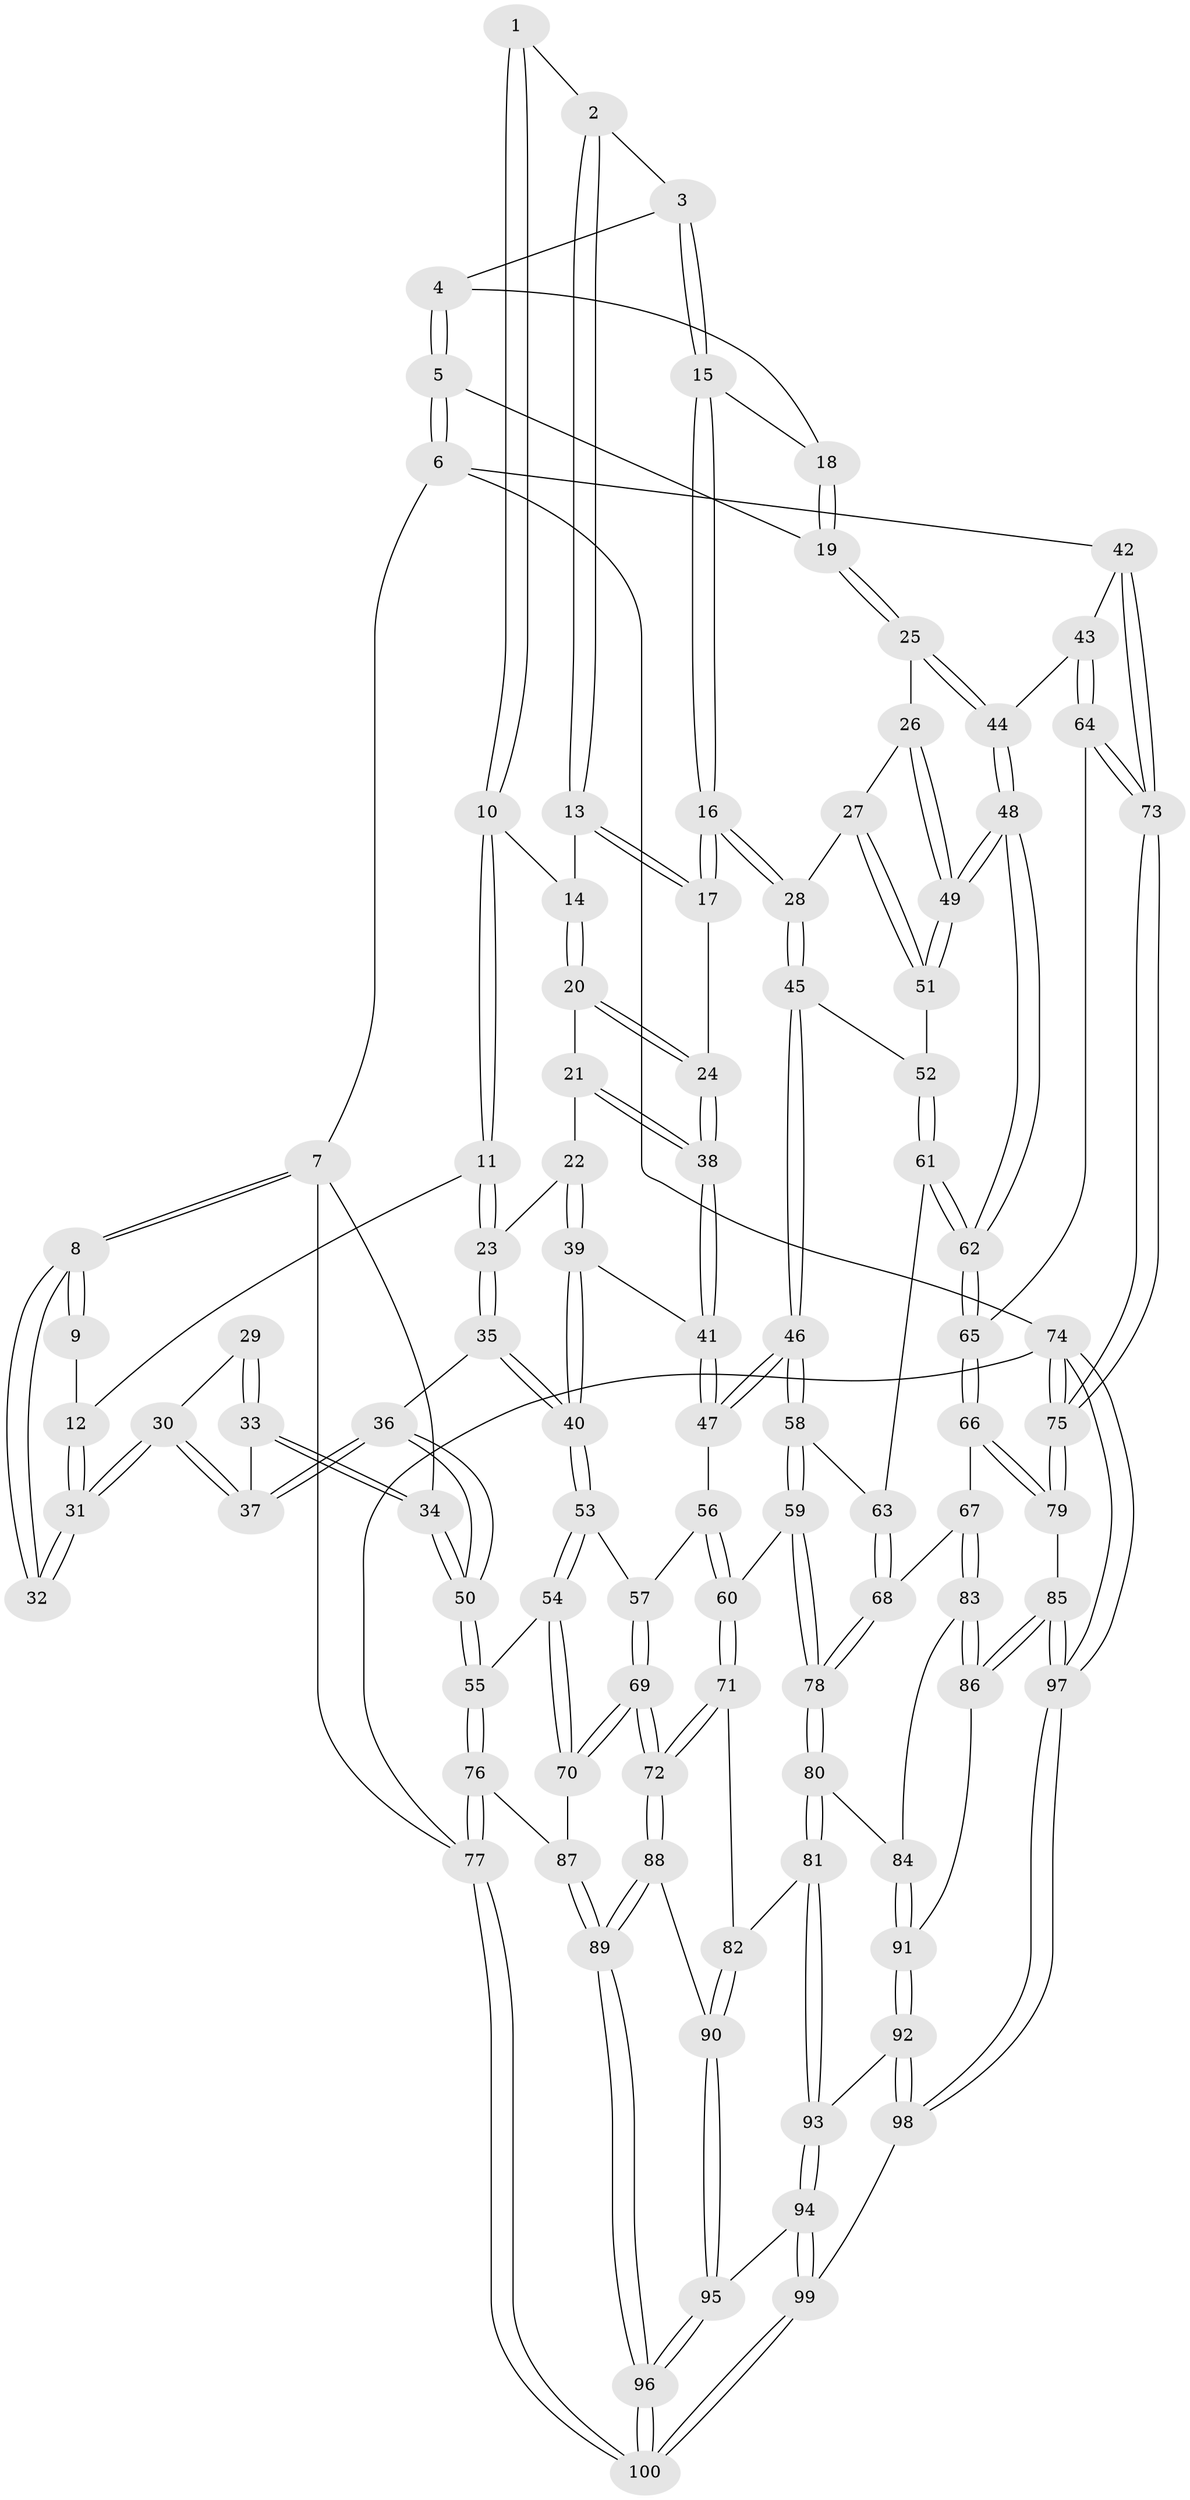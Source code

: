 // Generated by graph-tools (version 1.1) at 2025/01/03/09/25 05:01:23]
// undirected, 100 vertices, 247 edges
graph export_dot {
graph [start="1"]
  node [color=gray90,style=filled];
  1 [pos="+0.29868538525982785+0"];
  2 [pos="+0.5745007475689763+0"];
  3 [pos="+0.60243767426225+0"];
  4 [pos="+0.8354392820364045+0"];
  5 [pos="+1+0"];
  6 [pos="+1+0"];
  7 [pos="+0+0"];
  8 [pos="+0+0"];
  9 [pos="+0+0"];
  10 [pos="+0.2870246525699448+0.08668812280994571"];
  11 [pos="+0.24400559081597467+0.11349024335029158"];
  12 [pos="+0.1939444846402636+0.09892373189169718"];
  13 [pos="+0.5266549131191873+0"];
  14 [pos="+0.41681091228512474+0.07665858165850807"];
  15 [pos="+0.6710362795397146+0.15148685197834913"];
  16 [pos="+0.6128787174989994+0.23321332466687444"];
  17 [pos="+0.5943436966168534+0.22170649868078554"];
  18 [pos="+0.7093982069389212+0.1275975458516938"];
  19 [pos="+0.807378764622237+0.2104271604105598"];
  20 [pos="+0.42196882382935835+0.1818970781977937"];
  21 [pos="+0.4099327803691149+0.1982984251395228"];
  22 [pos="+0.3303098225640449+0.22443306343669842"];
  23 [pos="+0.26375493180492615+0.17502677225101326"];
  24 [pos="+0.568735814609495+0.22506973896696597"];
  25 [pos="+0.804271615571776+0.23307962438044097"];
  26 [pos="+0.7861744613711376+0.2480051056795547"];
  27 [pos="+0.6512222262307661+0.2689418618909804"];
  28 [pos="+0.6386217515187687+0.2659952367537184"];
  29 [pos="+0.054408626785626954+0.16218198748704166"];
  30 [pos="+0.1308547218568123+0.1582369021184397"];
  31 [pos="+0.13748759400513952+0.14743785235222268"];
  32 [pos="+0.04022802541279573+0.08643548816952086"];
  33 [pos="+0+0.2250777108102209"];
  34 [pos="+0+0.25774808930463167"];
  35 [pos="+0.17719835126536332+0.31742987891670205"];
  36 [pos="+0.1539378620564038+0.30042476882902536"];
  37 [pos="+0.12482784401709908+0.22557550245005226"];
  38 [pos="+0.43968672048494617+0.3260391177174459"];
  39 [pos="+0.3128648942253273+0.34927615595103734"];
  40 [pos="+0.22532946495112804+0.4048684241100791"];
  41 [pos="+0.4321324974534588+0.34969912424463906"];
  42 [pos="+1+0.29431839199195176"];
  43 [pos="+1+0.3029274064239824"];
  44 [pos="+1+0.31421826057917934"];
  45 [pos="+0.5591837520637879+0.4125130226147852"];
  46 [pos="+0.5185826093431392+0.44314208360516527"];
  47 [pos="+0.46288707669829515+0.38833526099125054"];
  48 [pos="+0.8205256493757547+0.44578392054852894"];
  49 [pos="+0.8126339386292656+0.4256760746155305"];
  50 [pos="+0+0.33579536462351606"];
  51 [pos="+0.6860129279504138+0.3380946631353729"];
  52 [pos="+0.6938902997850434+0.44445559695766207"];
  53 [pos="+0.22447587685390596+0.4088365788874195"];
  54 [pos="+0+0.4779747681677519"];
  55 [pos="+0+0.48928322663585855"];
  56 [pos="+0.3556420549347901+0.4562772365167787"];
  57 [pos="+0.2297842462004212+0.4219992159535803"];
  58 [pos="+0.5130011555912745+0.4904160974009966"];
  59 [pos="+0.49380283695539917+0.545174039979236"];
  60 [pos="+0.4934095974001527+0.5453305040939639"];
  61 [pos="+0.7213659099509738+0.4683598231724879"];
  62 [pos="+0.813878149914447+0.465942440041652"];
  63 [pos="+0.6846134013001333+0.5096132382070008"];
  64 [pos="+0.8721108226711274+0.5506519756059818"];
  65 [pos="+0.8510804343848931+0.5561730304095237"];
  66 [pos="+0.8486129886830795+0.568811989758252"];
  67 [pos="+0.784376202139444+0.623847647904108"];
  68 [pos="+0.6698856901420479+0.5888792458004789"];
  69 [pos="+0.2645304609738826+0.6404619246382532"];
  70 [pos="+0.2287996393576988+0.6400775920265441"];
  71 [pos="+0.34826579589794227+0.6387482406527333"];
  72 [pos="+0.2737497254510967+0.6490547614365427"];
  73 [pos="+1+0.5296892129193166"];
  74 [pos="+1+1"];
  75 [pos="+1+0.7095528321172471"];
  76 [pos="+0+0.67963845002646"];
  77 [pos="+0+1"];
  78 [pos="+0.5821381548527286+0.6299777714457757"];
  79 [pos="+0.9613936309884807+0.7099505134245254"];
  80 [pos="+0.6003838096993694+0.7354276958830992"];
  81 [pos="+0.5879639999329029+0.7510795137895611"];
  82 [pos="+0.4647702258227396+0.7515967005762048"];
  83 [pos="+0.7810144480309487+0.6357002149239219"];
  84 [pos="+0.6133527611359684+0.736679620049649"];
  85 [pos="+0.8648412161510463+0.8052100886135489"];
  86 [pos="+0.7951823069648584+0.7923353969537428"];
  87 [pos="+0.016149444857443653+0.6831435140238264"];
  88 [pos="+0.2643845607799974+0.7420866188406469"];
  89 [pos="+0.21331535649189873+0.8687551927736027"];
  90 [pos="+0.4257086419820124+0.8353957150320719"];
  91 [pos="+0.7741533432284081+0.8017447343755946"];
  92 [pos="+0.7263441822734282+0.901508828231434"];
  93 [pos="+0.5858279577847124+0.7720066196661561"];
  94 [pos="+0.548096252942812+0.9387418140573459"];
  95 [pos="+0.43426290538217727+0.8743250089227966"];
  96 [pos="+0.18814750741338634+0.990229986404383"];
  97 [pos="+1+1"];
  98 [pos="+0.653320520974494+1"];
  99 [pos="+0.6249387007667571+1"];
  100 [pos="+0.06101921400245698+1"];
  1 -- 2;
  1 -- 10;
  1 -- 10;
  2 -- 3;
  2 -- 13;
  2 -- 13;
  3 -- 4;
  3 -- 15;
  3 -- 15;
  4 -- 5;
  4 -- 5;
  4 -- 18;
  5 -- 6;
  5 -- 6;
  5 -- 19;
  6 -- 7;
  6 -- 42;
  6 -- 74;
  7 -- 8;
  7 -- 8;
  7 -- 34;
  7 -- 77;
  8 -- 9;
  8 -- 9;
  8 -- 32;
  8 -- 32;
  9 -- 12;
  10 -- 11;
  10 -- 11;
  10 -- 14;
  11 -- 12;
  11 -- 23;
  11 -- 23;
  12 -- 31;
  12 -- 31;
  13 -- 14;
  13 -- 17;
  13 -- 17;
  14 -- 20;
  14 -- 20;
  15 -- 16;
  15 -- 16;
  15 -- 18;
  16 -- 17;
  16 -- 17;
  16 -- 28;
  16 -- 28;
  17 -- 24;
  18 -- 19;
  18 -- 19;
  19 -- 25;
  19 -- 25;
  20 -- 21;
  20 -- 24;
  20 -- 24;
  21 -- 22;
  21 -- 38;
  21 -- 38;
  22 -- 23;
  22 -- 39;
  22 -- 39;
  23 -- 35;
  23 -- 35;
  24 -- 38;
  24 -- 38;
  25 -- 26;
  25 -- 44;
  25 -- 44;
  26 -- 27;
  26 -- 49;
  26 -- 49;
  27 -- 28;
  27 -- 51;
  27 -- 51;
  28 -- 45;
  28 -- 45;
  29 -- 30;
  29 -- 33;
  29 -- 33;
  30 -- 31;
  30 -- 31;
  30 -- 37;
  30 -- 37;
  31 -- 32;
  31 -- 32;
  33 -- 34;
  33 -- 34;
  33 -- 37;
  34 -- 50;
  34 -- 50;
  35 -- 36;
  35 -- 40;
  35 -- 40;
  36 -- 37;
  36 -- 37;
  36 -- 50;
  36 -- 50;
  38 -- 41;
  38 -- 41;
  39 -- 40;
  39 -- 40;
  39 -- 41;
  40 -- 53;
  40 -- 53;
  41 -- 47;
  41 -- 47;
  42 -- 43;
  42 -- 73;
  42 -- 73;
  43 -- 44;
  43 -- 64;
  43 -- 64;
  44 -- 48;
  44 -- 48;
  45 -- 46;
  45 -- 46;
  45 -- 52;
  46 -- 47;
  46 -- 47;
  46 -- 58;
  46 -- 58;
  47 -- 56;
  48 -- 49;
  48 -- 49;
  48 -- 62;
  48 -- 62;
  49 -- 51;
  49 -- 51;
  50 -- 55;
  50 -- 55;
  51 -- 52;
  52 -- 61;
  52 -- 61;
  53 -- 54;
  53 -- 54;
  53 -- 57;
  54 -- 55;
  54 -- 70;
  54 -- 70;
  55 -- 76;
  55 -- 76;
  56 -- 57;
  56 -- 60;
  56 -- 60;
  57 -- 69;
  57 -- 69;
  58 -- 59;
  58 -- 59;
  58 -- 63;
  59 -- 60;
  59 -- 78;
  59 -- 78;
  60 -- 71;
  60 -- 71;
  61 -- 62;
  61 -- 62;
  61 -- 63;
  62 -- 65;
  62 -- 65;
  63 -- 68;
  63 -- 68;
  64 -- 65;
  64 -- 73;
  64 -- 73;
  65 -- 66;
  65 -- 66;
  66 -- 67;
  66 -- 79;
  66 -- 79;
  67 -- 68;
  67 -- 83;
  67 -- 83;
  68 -- 78;
  68 -- 78;
  69 -- 70;
  69 -- 70;
  69 -- 72;
  69 -- 72;
  70 -- 87;
  71 -- 72;
  71 -- 72;
  71 -- 82;
  72 -- 88;
  72 -- 88;
  73 -- 75;
  73 -- 75;
  74 -- 75;
  74 -- 75;
  74 -- 97;
  74 -- 97;
  74 -- 77;
  75 -- 79;
  75 -- 79;
  76 -- 77;
  76 -- 77;
  76 -- 87;
  77 -- 100;
  77 -- 100;
  78 -- 80;
  78 -- 80;
  79 -- 85;
  80 -- 81;
  80 -- 81;
  80 -- 84;
  81 -- 82;
  81 -- 93;
  81 -- 93;
  82 -- 90;
  82 -- 90;
  83 -- 84;
  83 -- 86;
  83 -- 86;
  84 -- 91;
  84 -- 91;
  85 -- 86;
  85 -- 86;
  85 -- 97;
  85 -- 97;
  86 -- 91;
  87 -- 89;
  87 -- 89;
  88 -- 89;
  88 -- 89;
  88 -- 90;
  89 -- 96;
  89 -- 96;
  90 -- 95;
  90 -- 95;
  91 -- 92;
  91 -- 92;
  92 -- 93;
  92 -- 98;
  92 -- 98;
  93 -- 94;
  93 -- 94;
  94 -- 95;
  94 -- 99;
  94 -- 99;
  95 -- 96;
  95 -- 96;
  96 -- 100;
  96 -- 100;
  97 -- 98;
  97 -- 98;
  98 -- 99;
  99 -- 100;
  99 -- 100;
}
